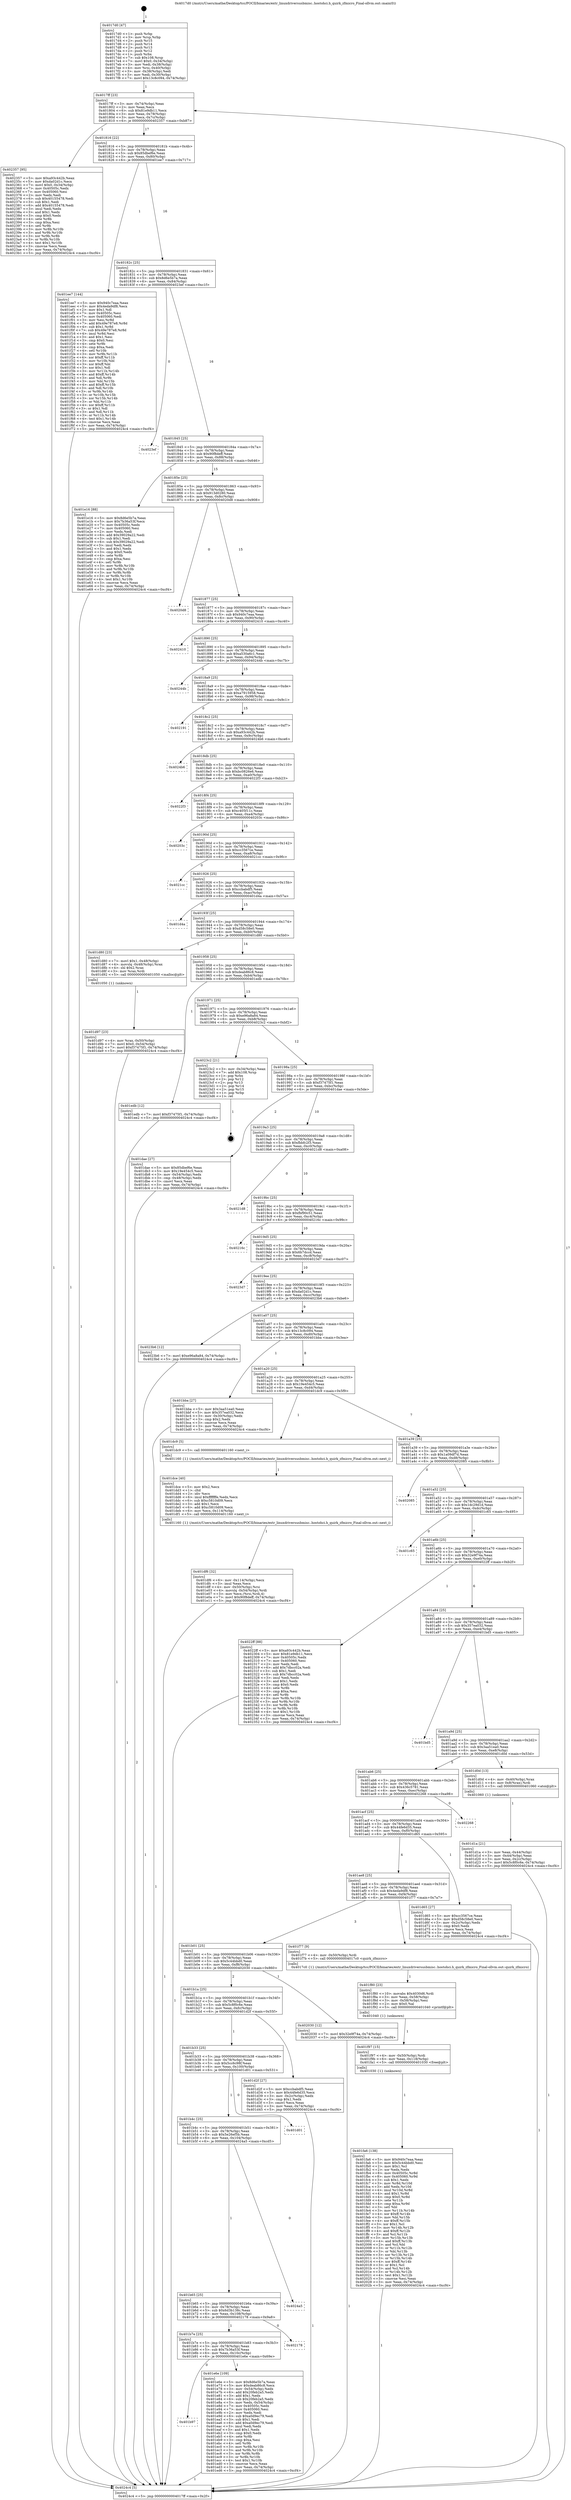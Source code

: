 digraph "0x4017d0" {
  label = "0x4017d0 (/mnt/c/Users/mathe/Desktop/tcc/POCII/binaries/extr_linuxdriversusbmisc..hostohci.h_quirk_zfmicro_Final-ollvm.out::main(0))"
  labelloc = "t"
  node[shape=record]

  Entry [label="",width=0.3,height=0.3,shape=circle,fillcolor=black,style=filled]
  "0x4017ff" [label="{
     0x4017ff [23]\l
     | [instrs]\l
     &nbsp;&nbsp;0x4017ff \<+3\>: mov -0x74(%rbp),%eax\l
     &nbsp;&nbsp;0x401802 \<+2\>: mov %eax,%ecx\l
     &nbsp;&nbsp;0x401804 \<+6\>: sub $0x81e9db11,%ecx\l
     &nbsp;&nbsp;0x40180a \<+3\>: mov %eax,-0x78(%rbp)\l
     &nbsp;&nbsp;0x40180d \<+3\>: mov %ecx,-0x7c(%rbp)\l
     &nbsp;&nbsp;0x401810 \<+6\>: je 0000000000402357 \<main+0xb87\>\l
  }"]
  "0x402357" [label="{
     0x402357 [95]\l
     | [instrs]\l
     &nbsp;&nbsp;0x402357 \<+5\>: mov $0xa93c442b,%eax\l
     &nbsp;&nbsp;0x40235c \<+5\>: mov $0xda02d1c,%ecx\l
     &nbsp;&nbsp;0x402361 \<+7\>: movl $0x0,-0x34(%rbp)\l
     &nbsp;&nbsp;0x402368 \<+7\>: mov 0x40505c,%edx\l
     &nbsp;&nbsp;0x40236f \<+7\>: mov 0x405060,%esi\l
     &nbsp;&nbsp;0x402376 \<+2\>: mov %edx,%edi\l
     &nbsp;&nbsp;0x402378 \<+6\>: sub $0x40155478,%edi\l
     &nbsp;&nbsp;0x40237e \<+3\>: sub $0x1,%edi\l
     &nbsp;&nbsp;0x402381 \<+6\>: add $0x40155478,%edi\l
     &nbsp;&nbsp;0x402387 \<+3\>: imul %edi,%edx\l
     &nbsp;&nbsp;0x40238a \<+3\>: and $0x1,%edx\l
     &nbsp;&nbsp;0x40238d \<+3\>: cmp $0x0,%edx\l
     &nbsp;&nbsp;0x402390 \<+4\>: sete %r8b\l
     &nbsp;&nbsp;0x402394 \<+3\>: cmp $0xa,%esi\l
     &nbsp;&nbsp;0x402397 \<+4\>: setl %r9b\l
     &nbsp;&nbsp;0x40239b \<+3\>: mov %r8b,%r10b\l
     &nbsp;&nbsp;0x40239e \<+3\>: and %r9b,%r10b\l
     &nbsp;&nbsp;0x4023a1 \<+3\>: xor %r9b,%r8b\l
     &nbsp;&nbsp;0x4023a4 \<+3\>: or %r8b,%r10b\l
     &nbsp;&nbsp;0x4023a7 \<+4\>: test $0x1,%r10b\l
     &nbsp;&nbsp;0x4023ab \<+3\>: cmovne %ecx,%eax\l
     &nbsp;&nbsp;0x4023ae \<+3\>: mov %eax,-0x74(%rbp)\l
     &nbsp;&nbsp;0x4023b1 \<+5\>: jmp 00000000004024c4 \<main+0xcf4\>\l
  }"]
  "0x401816" [label="{
     0x401816 [22]\l
     | [instrs]\l
     &nbsp;&nbsp;0x401816 \<+5\>: jmp 000000000040181b \<main+0x4b\>\l
     &nbsp;&nbsp;0x40181b \<+3\>: mov -0x78(%rbp),%eax\l
     &nbsp;&nbsp;0x40181e \<+5\>: sub $0x85dbef6e,%eax\l
     &nbsp;&nbsp;0x401823 \<+3\>: mov %eax,-0x80(%rbp)\l
     &nbsp;&nbsp;0x401826 \<+6\>: je 0000000000401ee7 \<main+0x717\>\l
  }"]
  Exit [label="",width=0.3,height=0.3,shape=circle,fillcolor=black,style=filled,peripheries=2]
  "0x401ee7" [label="{
     0x401ee7 [144]\l
     | [instrs]\l
     &nbsp;&nbsp;0x401ee7 \<+5\>: mov $0x940c7eaa,%eax\l
     &nbsp;&nbsp;0x401eec \<+5\>: mov $0x4eda9df8,%ecx\l
     &nbsp;&nbsp;0x401ef1 \<+2\>: mov $0x1,%dl\l
     &nbsp;&nbsp;0x401ef3 \<+7\>: mov 0x40505c,%esi\l
     &nbsp;&nbsp;0x401efa \<+7\>: mov 0x405060,%edi\l
     &nbsp;&nbsp;0x401f01 \<+3\>: mov %esi,%r8d\l
     &nbsp;&nbsp;0x401f04 \<+7\>: add $0x49e787e8,%r8d\l
     &nbsp;&nbsp;0x401f0b \<+4\>: sub $0x1,%r8d\l
     &nbsp;&nbsp;0x401f0f \<+7\>: sub $0x49e787e8,%r8d\l
     &nbsp;&nbsp;0x401f16 \<+4\>: imul %r8d,%esi\l
     &nbsp;&nbsp;0x401f1a \<+3\>: and $0x1,%esi\l
     &nbsp;&nbsp;0x401f1d \<+3\>: cmp $0x0,%esi\l
     &nbsp;&nbsp;0x401f20 \<+4\>: sete %r9b\l
     &nbsp;&nbsp;0x401f24 \<+3\>: cmp $0xa,%edi\l
     &nbsp;&nbsp;0x401f27 \<+4\>: setl %r10b\l
     &nbsp;&nbsp;0x401f2b \<+3\>: mov %r9b,%r11b\l
     &nbsp;&nbsp;0x401f2e \<+4\>: xor $0xff,%r11b\l
     &nbsp;&nbsp;0x401f32 \<+3\>: mov %r10b,%bl\l
     &nbsp;&nbsp;0x401f35 \<+3\>: xor $0xff,%bl\l
     &nbsp;&nbsp;0x401f38 \<+3\>: xor $0x1,%dl\l
     &nbsp;&nbsp;0x401f3b \<+3\>: mov %r11b,%r14b\l
     &nbsp;&nbsp;0x401f3e \<+4\>: and $0xff,%r14b\l
     &nbsp;&nbsp;0x401f42 \<+3\>: and %dl,%r9b\l
     &nbsp;&nbsp;0x401f45 \<+3\>: mov %bl,%r15b\l
     &nbsp;&nbsp;0x401f48 \<+4\>: and $0xff,%r15b\l
     &nbsp;&nbsp;0x401f4c \<+3\>: and %dl,%r10b\l
     &nbsp;&nbsp;0x401f4f \<+3\>: or %r9b,%r14b\l
     &nbsp;&nbsp;0x401f52 \<+3\>: or %r10b,%r15b\l
     &nbsp;&nbsp;0x401f55 \<+3\>: xor %r15b,%r14b\l
     &nbsp;&nbsp;0x401f58 \<+3\>: or %bl,%r11b\l
     &nbsp;&nbsp;0x401f5b \<+4\>: xor $0xff,%r11b\l
     &nbsp;&nbsp;0x401f5f \<+3\>: or $0x1,%dl\l
     &nbsp;&nbsp;0x401f62 \<+3\>: and %dl,%r11b\l
     &nbsp;&nbsp;0x401f65 \<+3\>: or %r11b,%r14b\l
     &nbsp;&nbsp;0x401f68 \<+4\>: test $0x1,%r14b\l
     &nbsp;&nbsp;0x401f6c \<+3\>: cmovne %ecx,%eax\l
     &nbsp;&nbsp;0x401f6f \<+3\>: mov %eax,-0x74(%rbp)\l
     &nbsp;&nbsp;0x401f72 \<+5\>: jmp 00000000004024c4 \<main+0xcf4\>\l
  }"]
  "0x40182c" [label="{
     0x40182c [25]\l
     | [instrs]\l
     &nbsp;&nbsp;0x40182c \<+5\>: jmp 0000000000401831 \<main+0x61\>\l
     &nbsp;&nbsp;0x401831 \<+3\>: mov -0x78(%rbp),%eax\l
     &nbsp;&nbsp;0x401834 \<+5\>: sub $0x8d6e5b7a,%eax\l
     &nbsp;&nbsp;0x401839 \<+6\>: mov %eax,-0x84(%rbp)\l
     &nbsp;&nbsp;0x40183f \<+6\>: je 00000000004023ef \<main+0xc1f\>\l
  }"]
  "0x401fa6" [label="{
     0x401fa6 [138]\l
     | [instrs]\l
     &nbsp;&nbsp;0x401fa6 \<+5\>: mov $0x940c7eaa,%eax\l
     &nbsp;&nbsp;0x401fab \<+5\>: mov $0x5c44bbd0,%esi\l
     &nbsp;&nbsp;0x401fb0 \<+2\>: mov $0x1,%cl\l
     &nbsp;&nbsp;0x401fb2 \<+2\>: xor %edx,%edx\l
     &nbsp;&nbsp;0x401fb4 \<+8\>: mov 0x40505c,%r8d\l
     &nbsp;&nbsp;0x401fbc \<+8\>: mov 0x405060,%r9d\l
     &nbsp;&nbsp;0x401fc4 \<+3\>: sub $0x1,%edx\l
     &nbsp;&nbsp;0x401fc7 \<+3\>: mov %r8d,%r10d\l
     &nbsp;&nbsp;0x401fca \<+3\>: add %edx,%r10d\l
     &nbsp;&nbsp;0x401fcd \<+4\>: imul %r10d,%r8d\l
     &nbsp;&nbsp;0x401fd1 \<+4\>: and $0x1,%r8d\l
     &nbsp;&nbsp;0x401fd5 \<+4\>: cmp $0x0,%r8d\l
     &nbsp;&nbsp;0x401fd9 \<+4\>: sete %r11b\l
     &nbsp;&nbsp;0x401fdd \<+4\>: cmp $0xa,%r9d\l
     &nbsp;&nbsp;0x401fe1 \<+3\>: setl %bl\l
     &nbsp;&nbsp;0x401fe4 \<+3\>: mov %r11b,%r14b\l
     &nbsp;&nbsp;0x401fe7 \<+4\>: xor $0xff,%r14b\l
     &nbsp;&nbsp;0x401feb \<+3\>: mov %bl,%r15b\l
     &nbsp;&nbsp;0x401fee \<+4\>: xor $0xff,%r15b\l
     &nbsp;&nbsp;0x401ff2 \<+3\>: xor $0x1,%cl\l
     &nbsp;&nbsp;0x401ff5 \<+3\>: mov %r14b,%r12b\l
     &nbsp;&nbsp;0x401ff8 \<+4\>: and $0xff,%r12b\l
     &nbsp;&nbsp;0x401ffc \<+3\>: and %cl,%r11b\l
     &nbsp;&nbsp;0x401fff \<+3\>: mov %r15b,%r13b\l
     &nbsp;&nbsp;0x402002 \<+4\>: and $0xff,%r13b\l
     &nbsp;&nbsp;0x402006 \<+2\>: and %cl,%bl\l
     &nbsp;&nbsp;0x402008 \<+3\>: or %r11b,%r12b\l
     &nbsp;&nbsp;0x40200b \<+3\>: or %bl,%r13b\l
     &nbsp;&nbsp;0x40200e \<+3\>: xor %r13b,%r12b\l
     &nbsp;&nbsp;0x402011 \<+3\>: or %r15b,%r14b\l
     &nbsp;&nbsp;0x402014 \<+4\>: xor $0xff,%r14b\l
     &nbsp;&nbsp;0x402018 \<+3\>: or $0x1,%cl\l
     &nbsp;&nbsp;0x40201b \<+3\>: and %cl,%r14b\l
     &nbsp;&nbsp;0x40201e \<+3\>: or %r14b,%r12b\l
     &nbsp;&nbsp;0x402021 \<+4\>: test $0x1,%r12b\l
     &nbsp;&nbsp;0x402025 \<+3\>: cmovne %esi,%eax\l
     &nbsp;&nbsp;0x402028 \<+3\>: mov %eax,-0x74(%rbp)\l
     &nbsp;&nbsp;0x40202b \<+5\>: jmp 00000000004024c4 \<main+0xcf4\>\l
  }"]
  "0x4023ef" [label="{
     0x4023ef\l
  }", style=dashed]
  "0x401845" [label="{
     0x401845 [25]\l
     | [instrs]\l
     &nbsp;&nbsp;0x401845 \<+5\>: jmp 000000000040184a \<main+0x7a\>\l
     &nbsp;&nbsp;0x40184a \<+3\>: mov -0x78(%rbp),%eax\l
     &nbsp;&nbsp;0x40184d \<+5\>: sub $0x90f8deff,%eax\l
     &nbsp;&nbsp;0x401852 \<+6\>: mov %eax,-0x88(%rbp)\l
     &nbsp;&nbsp;0x401858 \<+6\>: je 0000000000401e16 \<main+0x646\>\l
  }"]
  "0x401f97" [label="{
     0x401f97 [15]\l
     | [instrs]\l
     &nbsp;&nbsp;0x401f97 \<+4\>: mov -0x50(%rbp),%rdi\l
     &nbsp;&nbsp;0x401f9b \<+6\>: mov %eax,-0x118(%rbp)\l
     &nbsp;&nbsp;0x401fa1 \<+5\>: call 0000000000401030 \<free@plt\>\l
     | [calls]\l
     &nbsp;&nbsp;0x401030 \{1\} (unknown)\l
  }"]
  "0x401e16" [label="{
     0x401e16 [88]\l
     | [instrs]\l
     &nbsp;&nbsp;0x401e16 \<+5\>: mov $0x8d6e5b7a,%eax\l
     &nbsp;&nbsp;0x401e1b \<+5\>: mov $0x7b36a53f,%ecx\l
     &nbsp;&nbsp;0x401e20 \<+7\>: mov 0x40505c,%edx\l
     &nbsp;&nbsp;0x401e27 \<+7\>: mov 0x405060,%esi\l
     &nbsp;&nbsp;0x401e2e \<+2\>: mov %edx,%edi\l
     &nbsp;&nbsp;0x401e30 \<+6\>: add $0x39029a22,%edi\l
     &nbsp;&nbsp;0x401e36 \<+3\>: sub $0x1,%edi\l
     &nbsp;&nbsp;0x401e39 \<+6\>: sub $0x39029a22,%edi\l
     &nbsp;&nbsp;0x401e3f \<+3\>: imul %edi,%edx\l
     &nbsp;&nbsp;0x401e42 \<+3\>: and $0x1,%edx\l
     &nbsp;&nbsp;0x401e45 \<+3\>: cmp $0x0,%edx\l
     &nbsp;&nbsp;0x401e48 \<+4\>: sete %r8b\l
     &nbsp;&nbsp;0x401e4c \<+3\>: cmp $0xa,%esi\l
     &nbsp;&nbsp;0x401e4f \<+4\>: setl %r9b\l
     &nbsp;&nbsp;0x401e53 \<+3\>: mov %r8b,%r10b\l
     &nbsp;&nbsp;0x401e56 \<+3\>: and %r9b,%r10b\l
     &nbsp;&nbsp;0x401e59 \<+3\>: xor %r9b,%r8b\l
     &nbsp;&nbsp;0x401e5c \<+3\>: or %r8b,%r10b\l
     &nbsp;&nbsp;0x401e5f \<+4\>: test $0x1,%r10b\l
     &nbsp;&nbsp;0x401e63 \<+3\>: cmovne %ecx,%eax\l
     &nbsp;&nbsp;0x401e66 \<+3\>: mov %eax,-0x74(%rbp)\l
     &nbsp;&nbsp;0x401e69 \<+5\>: jmp 00000000004024c4 \<main+0xcf4\>\l
  }"]
  "0x40185e" [label="{
     0x40185e [25]\l
     | [instrs]\l
     &nbsp;&nbsp;0x40185e \<+5\>: jmp 0000000000401863 \<main+0x93\>\l
     &nbsp;&nbsp;0x401863 \<+3\>: mov -0x78(%rbp),%eax\l
     &nbsp;&nbsp;0x401866 \<+5\>: sub $0x913d0280,%eax\l
     &nbsp;&nbsp;0x40186b \<+6\>: mov %eax,-0x8c(%rbp)\l
     &nbsp;&nbsp;0x401871 \<+6\>: je 00000000004020d8 \<main+0x908\>\l
  }"]
  "0x401f80" [label="{
     0x401f80 [23]\l
     | [instrs]\l
     &nbsp;&nbsp;0x401f80 \<+10\>: movabs $0x4030d6,%rdi\l
     &nbsp;&nbsp;0x401f8a \<+3\>: mov %eax,-0x58(%rbp)\l
     &nbsp;&nbsp;0x401f8d \<+3\>: mov -0x58(%rbp),%esi\l
     &nbsp;&nbsp;0x401f90 \<+2\>: mov $0x0,%al\l
     &nbsp;&nbsp;0x401f92 \<+5\>: call 0000000000401040 \<printf@plt\>\l
     | [calls]\l
     &nbsp;&nbsp;0x401040 \{1\} (unknown)\l
  }"]
  "0x4020d8" [label="{
     0x4020d8\l
  }", style=dashed]
  "0x401877" [label="{
     0x401877 [25]\l
     | [instrs]\l
     &nbsp;&nbsp;0x401877 \<+5\>: jmp 000000000040187c \<main+0xac\>\l
     &nbsp;&nbsp;0x40187c \<+3\>: mov -0x78(%rbp),%eax\l
     &nbsp;&nbsp;0x40187f \<+5\>: sub $0x940c7eaa,%eax\l
     &nbsp;&nbsp;0x401884 \<+6\>: mov %eax,-0x90(%rbp)\l
     &nbsp;&nbsp;0x40188a \<+6\>: je 0000000000402410 \<main+0xc40\>\l
  }"]
  "0x401b97" [label="{
     0x401b97\l
  }", style=dashed]
  "0x402410" [label="{
     0x402410\l
  }", style=dashed]
  "0x401890" [label="{
     0x401890 [25]\l
     | [instrs]\l
     &nbsp;&nbsp;0x401890 \<+5\>: jmp 0000000000401895 \<main+0xc5\>\l
     &nbsp;&nbsp;0x401895 \<+3\>: mov -0x78(%rbp),%eax\l
     &nbsp;&nbsp;0x401898 \<+5\>: sub $0xa530a6c1,%eax\l
     &nbsp;&nbsp;0x40189d \<+6\>: mov %eax,-0x94(%rbp)\l
     &nbsp;&nbsp;0x4018a3 \<+6\>: je 000000000040244b \<main+0xc7b\>\l
  }"]
  "0x401e6e" [label="{
     0x401e6e [109]\l
     | [instrs]\l
     &nbsp;&nbsp;0x401e6e \<+5\>: mov $0x8d6e5b7a,%eax\l
     &nbsp;&nbsp;0x401e73 \<+5\>: mov $0xdeab86c8,%ecx\l
     &nbsp;&nbsp;0x401e78 \<+3\>: mov -0x54(%rbp),%edx\l
     &nbsp;&nbsp;0x401e7b \<+6\>: add $0x20feb2a5,%edx\l
     &nbsp;&nbsp;0x401e81 \<+3\>: add $0x1,%edx\l
     &nbsp;&nbsp;0x401e84 \<+6\>: sub $0x20feb2a5,%edx\l
     &nbsp;&nbsp;0x401e8a \<+3\>: mov %edx,-0x54(%rbp)\l
     &nbsp;&nbsp;0x401e8d \<+7\>: mov 0x40505c,%edx\l
     &nbsp;&nbsp;0x401e94 \<+7\>: mov 0x405060,%esi\l
     &nbsp;&nbsp;0x401e9b \<+2\>: mov %edx,%edi\l
     &nbsp;&nbsp;0x401e9d \<+6\>: sub $0xa0d9ec79,%edi\l
     &nbsp;&nbsp;0x401ea3 \<+3\>: sub $0x1,%edi\l
     &nbsp;&nbsp;0x401ea6 \<+6\>: add $0xa0d9ec79,%edi\l
     &nbsp;&nbsp;0x401eac \<+3\>: imul %edi,%edx\l
     &nbsp;&nbsp;0x401eaf \<+3\>: and $0x1,%edx\l
     &nbsp;&nbsp;0x401eb2 \<+3\>: cmp $0x0,%edx\l
     &nbsp;&nbsp;0x401eb5 \<+4\>: sete %r8b\l
     &nbsp;&nbsp;0x401eb9 \<+3\>: cmp $0xa,%esi\l
     &nbsp;&nbsp;0x401ebc \<+4\>: setl %r9b\l
     &nbsp;&nbsp;0x401ec0 \<+3\>: mov %r8b,%r10b\l
     &nbsp;&nbsp;0x401ec3 \<+3\>: and %r9b,%r10b\l
     &nbsp;&nbsp;0x401ec6 \<+3\>: xor %r9b,%r8b\l
     &nbsp;&nbsp;0x401ec9 \<+3\>: or %r8b,%r10b\l
     &nbsp;&nbsp;0x401ecc \<+4\>: test $0x1,%r10b\l
     &nbsp;&nbsp;0x401ed0 \<+3\>: cmovne %ecx,%eax\l
     &nbsp;&nbsp;0x401ed3 \<+3\>: mov %eax,-0x74(%rbp)\l
     &nbsp;&nbsp;0x401ed6 \<+5\>: jmp 00000000004024c4 \<main+0xcf4\>\l
  }"]
  "0x40244b" [label="{
     0x40244b\l
  }", style=dashed]
  "0x4018a9" [label="{
     0x4018a9 [25]\l
     | [instrs]\l
     &nbsp;&nbsp;0x4018a9 \<+5\>: jmp 00000000004018ae \<main+0xde\>\l
     &nbsp;&nbsp;0x4018ae \<+3\>: mov -0x78(%rbp),%eax\l
     &nbsp;&nbsp;0x4018b1 \<+5\>: sub $0xa7915958,%eax\l
     &nbsp;&nbsp;0x4018b6 \<+6\>: mov %eax,-0x98(%rbp)\l
     &nbsp;&nbsp;0x4018bc \<+6\>: je 0000000000402191 \<main+0x9c1\>\l
  }"]
  "0x401b7e" [label="{
     0x401b7e [25]\l
     | [instrs]\l
     &nbsp;&nbsp;0x401b7e \<+5\>: jmp 0000000000401b83 \<main+0x3b3\>\l
     &nbsp;&nbsp;0x401b83 \<+3\>: mov -0x78(%rbp),%eax\l
     &nbsp;&nbsp;0x401b86 \<+5\>: sub $0x7b36a53f,%eax\l
     &nbsp;&nbsp;0x401b8b \<+6\>: mov %eax,-0x10c(%rbp)\l
     &nbsp;&nbsp;0x401b91 \<+6\>: je 0000000000401e6e \<main+0x69e\>\l
  }"]
  "0x402191" [label="{
     0x402191\l
  }", style=dashed]
  "0x4018c2" [label="{
     0x4018c2 [25]\l
     | [instrs]\l
     &nbsp;&nbsp;0x4018c2 \<+5\>: jmp 00000000004018c7 \<main+0xf7\>\l
     &nbsp;&nbsp;0x4018c7 \<+3\>: mov -0x78(%rbp),%eax\l
     &nbsp;&nbsp;0x4018ca \<+5\>: sub $0xa93c442b,%eax\l
     &nbsp;&nbsp;0x4018cf \<+6\>: mov %eax,-0x9c(%rbp)\l
     &nbsp;&nbsp;0x4018d5 \<+6\>: je 00000000004024b6 \<main+0xce6\>\l
  }"]
  "0x402178" [label="{
     0x402178\l
  }", style=dashed]
  "0x4024b6" [label="{
     0x4024b6\l
  }", style=dashed]
  "0x4018db" [label="{
     0x4018db [25]\l
     | [instrs]\l
     &nbsp;&nbsp;0x4018db \<+5\>: jmp 00000000004018e0 \<main+0x110\>\l
     &nbsp;&nbsp;0x4018e0 \<+3\>: mov -0x78(%rbp),%eax\l
     &nbsp;&nbsp;0x4018e3 \<+5\>: sub $0xbc0826e6,%eax\l
     &nbsp;&nbsp;0x4018e8 \<+6\>: mov %eax,-0xa0(%rbp)\l
     &nbsp;&nbsp;0x4018ee \<+6\>: je 00000000004022f3 \<main+0xb23\>\l
  }"]
  "0x401b65" [label="{
     0x401b65 [25]\l
     | [instrs]\l
     &nbsp;&nbsp;0x401b65 \<+5\>: jmp 0000000000401b6a \<main+0x39a\>\l
     &nbsp;&nbsp;0x401b6a \<+3\>: mov -0x78(%rbp),%eax\l
     &nbsp;&nbsp;0x401b6d \<+5\>: sub $0x6d3b138c,%eax\l
     &nbsp;&nbsp;0x401b72 \<+6\>: mov %eax,-0x108(%rbp)\l
     &nbsp;&nbsp;0x401b78 \<+6\>: je 0000000000402178 \<main+0x9a8\>\l
  }"]
  "0x4022f3" [label="{
     0x4022f3\l
  }", style=dashed]
  "0x4018f4" [label="{
     0x4018f4 [25]\l
     | [instrs]\l
     &nbsp;&nbsp;0x4018f4 \<+5\>: jmp 00000000004018f9 \<main+0x129\>\l
     &nbsp;&nbsp;0x4018f9 \<+3\>: mov -0x78(%rbp),%eax\l
     &nbsp;&nbsp;0x4018fc \<+5\>: sub $0xc405f11c,%eax\l
     &nbsp;&nbsp;0x401901 \<+6\>: mov %eax,-0xa4(%rbp)\l
     &nbsp;&nbsp;0x401907 \<+6\>: je 000000000040203c \<main+0x86c\>\l
  }"]
  "0x4024a5" [label="{
     0x4024a5\l
  }", style=dashed]
  "0x40203c" [label="{
     0x40203c\l
  }", style=dashed]
  "0x40190d" [label="{
     0x40190d [25]\l
     | [instrs]\l
     &nbsp;&nbsp;0x40190d \<+5\>: jmp 0000000000401912 \<main+0x142\>\l
     &nbsp;&nbsp;0x401912 \<+3\>: mov -0x78(%rbp),%eax\l
     &nbsp;&nbsp;0x401915 \<+5\>: sub $0xcc3567ce,%eax\l
     &nbsp;&nbsp;0x40191a \<+6\>: mov %eax,-0xa8(%rbp)\l
     &nbsp;&nbsp;0x401920 \<+6\>: je 00000000004021cc \<main+0x9fc\>\l
  }"]
  "0x401b4c" [label="{
     0x401b4c [25]\l
     | [instrs]\l
     &nbsp;&nbsp;0x401b4c \<+5\>: jmp 0000000000401b51 \<main+0x381\>\l
     &nbsp;&nbsp;0x401b51 \<+3\>: mov -0x78(%rbp),%eax\l
     &nbsp;&nbsp;0x401b54 \<+5\>: sub $0x5e26ef5b,%eax\l
     &nbsp;&nbsp;0x401b59 \<+6\>: mov %eax,-0x104(%rbp)\l
     &nbsp;&nbsp;0x401b5f \<+6\>: je 00000000004024a5 \<main+0xcd5\>\l
  }"]
  "0x4021cc" [label="{
     0x4021cc\l
  }", style=dashed]
  "0x401926" [label="{
     0x401926 [25]\l
     | [instrs]\l
     &nbsp;&nbsp;0x401926 \<+5\>: jmp 000000000040192b \<main+0x15b\>\l
     &nbsp;&nbsp;0x40192b \<+3\>: mov -0x78(%rbp),%eax\l
     &nbsp;&nbsp;0x40192e \<+5\>: sub $0xccbabdf5,%eax\l
     &nbsp;&nbsp;0x401933 \<+6\>: mov %eax,-0xac(%rbp)\l
     &nbsp;&nbsp;0x401939 \<+6\>: je 0000000000401d4a \<main+0x57a\>\l
  }"]
  "0x401d01" [label="{
     0x401d01\l
  }", style=dashed]
  "0x401d4a" [label="{
     0x401d4a\l
  }", style=dashed]
  "0x40193f" [label="{
     0x40193f [25]\l
     | [instrs]\l
     &nbsp;&nbsp;0x40193f \<+5\>: jmp 0000000000401944 \<main+0x174\>\l
     &nbsp;&nbsp;0x401944 \<+3\>: mov -0x78(%rbp),%eax\l
     &nbsp;&nbsp;0x401947 \<+5\>: sub $0xd58c58e0,%eax\l
     &nbsp;&nbsp;0x40194c \<+6\>: mov %eax,-0xb0(%rbp)\l
     &nbsp;&nbsp;0x401952 \<+6\>: je 0000000000401d80 \<main+0x5b0\>\l
  }"]
  "0x401df6" [label="{
     0x401df6 [32]\l
     | [instrs]\l
     &nbsp;&nbsp;0x401df6 \<+6\>: mov -0x114(%rbp),%ecx\l
     &nbsp;&nbsp;0x401dfc \<+3\>: imul %eax,%ecx\l
     &nbsp;&nbsp;0x401dff \<+4\>: mov -0x50(%rbp),%rsi\l
     &nbsp;&nbsp;0x401e03 \<+4\>: movslq -0x54(%rbp),%rdi\l
     &nbsp;&nbsp;0x401e07 \<+3\>: mov %ecx,(%rsi,%rdi,4)\l
     &nbsp;&nbsp;0x401e0a \<+7\>: movl $0x90f8deff,-0x74(%rbp)\l
     &nbsp;&nbsp;0x401e11 \<+5\>: jmp 00000000004024c4 \<main+0xcf4\>\l
  }"]
  "0x401d80" [label="{
     0x401d80 [23]\l
     | [instrs]\l
     &nbsp;&nbsp;0x401d80 \<+7\>: movl $0x1,-0x48(%rbp)\l
     &nbsp;&nbsp;0x401d87 \<+4\>: movslq -0x48(%rbp),%rax\l
     &nbsp;&nbsp;0x401d8b \<+4\>: shl $0x2,%rax\l
     &nbsp;&nbsp;0x401d8f \<+3\>: mov %rax,%rdi\l
     &nbsp;&nbsp;0x401d92 \<+5\>: call 0000000000401050 \<malloc@plt\>\l
     | [calls]\l
     &nbsp;&nbsp;0x401050 \{1\} (unknown)\l
  }"]
  "0x401958" [label="{
     0x401958 [25]\l
     | [instrs]\l
     &nbsp;&nbsp;0x401958 \<+5\>: jmp 000000000040195d \<main+0x18d\>\l
     &nbsp;&nbsp;0x40195d \<+3\>: mov -0x78(%rbp),%eax\l
     &nbsp;&nbsp;0x401960 \<+5\>: sub $0xdeab86c8,%eax\l
     &nbsp;&nbsp;0x401965 \<+6\>: mov %eax,-0xb4(%rbp)\l
     &nbsp;&nbsp;0x40196b \<+6\>: je 0000000000401edb \<main+0x70b\>\l
  }"]
  "0x401dce" [label="{
     0x401dce [40]\l
     | [instrs]\l
     &nbsp;&nbsp;0x401dce \<+5\>: mov $0x2,%ecx\l
     &nbsp;&nbsp;0x401dd3 \<+1\>: cltd\l
     &nbsp;&nbsp;0x401dd4 \<+2\>: idiv %ecx\l
     &nbsp;&nbsp;0x401dd6 \<+6\>: imul $0xfffffffe,%edx,%ecx\l
     &nbsp;&nbsp;0x401ddc \<+6\>: sub $0xc5810d09,%ecx\l
     &nbsp;&nbsp;0x401de2 \<+3\>: add $0x1,%ecx\l
     &nbsp;&nbsp;0x401de5 \<+6\>: add $0xc5810d09,%ecx\l
     &nbsp;&nbsp;0x401deb \<+6\>: mov %ecx,-0x114(%rbp)\l
     &nbsp;&nbsp;0x401df1 \<+5\>: call 0000000000401160 \<next_i\>\l
     | [calls]\l
     &nbsp;&nbsp;0x401160 \{1\} (/mnt/c/Users/mathe/Desktop/tcc/POCII/binaries/extr_linuxdriversusbmisc..hostohci.h_quirk_zfmicro_Final-ollvm.out::next_i)\l
  }"]
  "0x401edb" [label="{
     0x401edb [12]\l
     | [instrs]\l
     &nbsp;&nbsp;0x401edb \<+7\>: movl $0xf37475f1,-0x74(%rbp)\l
     &nbsp;&nbsp;0x401ee2 \<+5\>: jmp 00000000004024c4 \<main+0xcf4\>\l
  }"]
  "0x401971" [label="{
     0x401971 [25]\l
     | [instrs]\l
     &nbsp;&nbsp;0x401971 \<+5\>: jmp 0000000000401976 \<main+0x1a6\>\l
     &nbsp;&nbsp;0x401976 \<+3\>: mov -0x78(%rbp),%eax\l
     &nbsp;&nbsp;0x401979 \<+5\>: sub $0xe96a8a84,%eax\l
     &nbsp;&nbsp;0x40197e \<+6\>: mov %eax,-0xb8(%rbp)\l
     &nbsp;&nbsp;0x401984 \<+6\>: je 00000000004023c2 \<main+0xbf2\>\l
  }"]
  "0x401d97" [label="{
     0x401d97 [23]\l
     | [instrs]\l
     &nbsp;&nbsp;0x401d97 \<+4\>: mov %rax,-0x50(%rbp)\l
     &nbsp;&nbsp;0x401d9b \<+7\>: movl $0x0,-0x54(%rbp)\l
     &nbsp;&nbsp;0x401da2 \<+7\>: movl $0xf37475f1,-0x74(%rbp)\l
     &nbsp;&nbsp;0x401da9 \<+5\>: jmp 00000000004024c4 \<main+0xcf4\>\l
  }"]
  "0x4023c2" [label="{
     0x4023c2 [21]\l
     | [instrs]\l
     &nbsp;&nbsp;0x4023c2 \<+3\>: mov -0x34(%rbp),%eax\l
     &nbsp;&nbsp;0x4023c5 \<+7\>: add $0x108,%rsp\l
     &nbsp;&nbsp;0x4023cc \<+1\>: pop %rbx\l
     &nbsp;&nbsp;0x4023cd \<+2\>: pop %r12\l
     &nbsp;&nbsp;0x4023cf \<+2\>: pop %r13\l
     &nbsp;&nbsp;0x4023d1 \<+2\>: pop %r14\l
     &nbsp;&nbsp;0x4023d3 \<+2\>: pop %r15\l
     &nbsp;&nbsp;0x4023d5 \<+1\>: pop %rbp\l
     &nbsp;&nbsp;0x4023d6 \<+1\>: ret\l
  }"]
  "0x40198a" [label="{
     0x40198a [25]\l
     | [instrs]\l
     &nbsp;&nbsp;0x40198a \<+5\>: jmp 000000000040198f \<main+0x1bf\>\l
     &nbsp;&nbsp;0x40198f \<+3\>: mov -0x78(%rbp),%eax\l
     &nbsp;&nbsp;0x401992 \<+5\>: sub $0xf37475f1,%eax\l
     &nbsp;&nbsp;0x401997 \<+6\>: mov %eax,-0xbc(%rbp)\l
     &nbsp;&nbsp;0x40199d \<+6\>: je 0000000000401dae \<main+0x5de\>\l
  }"]
  "0x401b33" [label="{
     0x401b33 [25]\l
     | [instrs]\l
     &nbsp;&nbsp;0x401b33 \<+5\>: jmp 0000000000401b38 \<main+0x368\>\l
     &nbsp;&nbsp;0x401b38 \<+3\>: mov -0x78(%rbp),%eax\l
     &nbsp;&nbsp;0x401b3b \<+5\>: sub $0x5cc6c98f,%eax\l
     &nbsp;&nbsp;0x401b40 \<+6\>: mov %eax,-0x100(%rbp)\l
     &nbsp;&nbsp;0x401b46 \<+6\>: je 0000000000401d01 \<main+0x531\>\l
  }"]
  "0x401dae" [label="{
     0x401dae [27]\l
     | [instrs]\l
     &nbsp;&nbsp;0x401dae \<+5\>: mov $0x85dbef6e,%eax\l
     &nbsp;&nbsp;0x401db3 \<+5\>: mov $0x19e454c5,%ecx\l
     &nbsp;&nbsp;0x401db8 \<+3\>: mov -0x54(%rbp),%edx\l
     &nbsp;&nbsp;0x401dbb \<+3\>: cmp -0x48(%rbp),%edx\l
     &nbsp;&nbsp;0x401dbe \<+3\>: cmovl %ecx,%eax\l
     &nbsp;&nbsp;0x401dc1 \<+3\>: mov %eax,-0x74(%rbp)\l
     &nbsp;&nbsp;0x401dc4 \<+5\>: jmp 00000000004024c4 \<main+0xcf4\>\l
  }"]
  "0x4019a3" [label="{
     0x4019a3 [25]\l
     | [instrs]\l
     &nbsp;&nbsp;0x4019a3 \<+5\>: jmp 00000000004019a8 \<main+0x1d8\>\l
     &nbsp;&nbsp;0x4019a8 \<+3\>: mov -0x78(%rbp),%eax\l
     &nbsp;&nbsp;0x4019ab \<+5\>: sub $0xfbbfc2f3,%eax\l
     &nbsp;&nbsp;0x4019b0 \<+6\>: mov %eax,-0xc0(%rbp)\l
     &nbsp;&nbsp;0x4019b6 \<+6\>: je 00000000004021d8 \<main+0xa08\>\l
  }"]
  "0x401d2f" [label="{
     0x401d2f [27]\l
     | [instrs]\l
     &nbsp;&nbsp;0x401d2f \<+5\>: mov $0xccbabdf5,%eax\l
     &nbsp;&nbsp;0x401d34 \<+5\>: mov $0x44fe6d35,%ecx\l
     &nbsp;&nbsp;0x401d39 \<+3\>: mov -0x2c(%rbp),%edx\l
     &nbsp;&nbsp;0x401d3c \<+3\>: cmp $0x1,%edx\l
     &nbsp;&nbsp;0x401d3f \<+3\>: cmovl %ecx,%eax\l
     &nbsp;&nbsp;0x401d42 \<+3\>: mov %eax,-0x74(%rbp)\l
     &nbsp;&nbsp;0x401d45 \<+5\>: jmp 00000000004024c4 \<main+0xcf4\>\l
  }"]
  "0x4021d8" [label="{
     0x4021d8\l
  }", style=dashed]
  "0x4019bc" [label="{
     0x4019bc [25]\l
     | [instrs]\l
     &nbsp;&nbsp;0x4019bc \<+5\>: jmp 00000000004019c1 \<main+0x1f1\>\l
     &nbsp;&nbsp;0x4019c1 \<+3\>: mov -0x78(%rbp),%eax\l
     &nbsp;&nbsp;0x4019c4 \<+5\>: sub $0xfbf90c51,%eax\l
     &nbsp;&nbsp;0x4019c9 \<+6\>: mov %eax,-0xc4(%rbp)\l
     &nbsp;&nbsp;0x4019cf \<+6\>: je 000000000040216c \<main+0x99c\>\l
  }"]
  "0x401b1a" [label="{
     0x401b1a [25]\l
     | [instrs]\l
     &nbsp;&nbsp;0x401b1a \<+5\>: jmp 0000000000401b1f \<main+0x34f\>\l
     &nbsp;&nbsp;0x401b1f \<+3\>: mov -0x78(%rbp),%eax\l
     &nbsp;&nbsp;0x401b22 \<+5\>: sub $0x5c8f0c6e,%eax\l
     &nbsp;&nbsp;0x401b27 \<+6\>: mov %eax,-0xfc(%rbp)\l
     &nbsp;&nbsp;0x401b2d \<+6\>: je 0000000000401d2f \<main+0x55f\>\l
  }"]
  "0x40216c" [label="{
     0x40216c\l
  }", style=dashed]
  "0x4019d5" [label="{
     0x4019d5 [25]\l
     | [instrs]\l
     &nbsp;&nbsp;0x4019d5 \<+5\>: jmp 00000000004019da \<main+0x20a\>\l
     &nbsp;&nbsp;0x4019da \<+3\>: mov -0x78(%rbp),%eax\l
     &nbsp;&nbsp;0x4019dd \<+5\>: sub $0x6b7dccd,%eax\l
     &nbsp;&nbsp;0x4019e2 \<+6\>: mov %eax,-0xc8(%rbp)\l
     &nbsp;&nbsp;0x4019e8 \<+6\>: je 00000000004023d7 \<main+0xc07\>\l
  }"]
  "0x402030" [label="{
     0x402030 [12]\l
     | [instrs]\l
     &nbsp;&nbsp;0x402030 \<+7\>: movl $0x32e9f74a,-0x74(%rbp)\l
     &nbsp;&nbsp;0x402037 \<+5\>: jmp 00000000004024c4 \<main+0xcf4\>\l
  }"]
  "0x4023d7" [label="{
     0x4023d7\l
  }", style=dashed]
  "0x4019ee" [label="{
     0x4019ee [25]\l
     | [instrs]\l
     &nbsp;&nbsp;0x4019ee \<+5\>: jmp 00000000004019f3 \<main+0x223\>\l
     &nbsp;&nbsp;0x4019f3 \<+3\>: mov -0x78(%rbp),%eax\l
     &nbsp;&nbsp;0x4019f6 \<+5\>: sub $0xda02d1c,%eax\l
     &nbsp;&nbsp;0x4019fb \<+6\>: mov %eax,-0xcc(%rbp)\l
     &nbsp;&nbsp;0x401a01 \<+6\>: je 00000000004023b6 \<main+0xbe6\>\l
  }"]
  "0x401b01" [label="{
     0x401b01 [25]\l
     | [instrs]\l
     &nbsp;&nbsp;0x401b01 \<+5\>: jmp 0000000000401b06 \<main+0x336\>\l
     &nbsp;&nbsp;0x401b06 \<+3\>: mov -0x78(%rbp),%eax\l
     &nbsp;&nbsp;0x401b09 \<+5\>: sub $0x5c44bbd0,%eax\l
     &nbsp;&nbsp;0x401b0e \<+6\>: mov %eax,-0xf8(%rbp)\l
     &nbsp;&nbsp;0x401b14 \<+6\>: je 0000000000402030 \<main+0x860\>\l
  }"]
  "0x4023b6" [label="{
     0x4023b6 [12]\l
     | [instrs]\l
     &nbsp;&nbsp;0x4023b6 \<+7\>: movl $0xe96a8a84,-0x74(%rbp)\l
     &nbsp;&nbsp;0x4023bd \<+5\>: jmp 00000000004024c4 \<main+0xcf4\>\l
  }"]
  "0x401a07" [label="{
     0x401a07 [25]\l
     | [instrs]\l
     &nbsp;&nbsp;0x401a07 \<+5\>: jmp 0000000000401a0c \<main+0x23c\>\l
     &nbsp;&nbsp;0x401a0c \<+3\>: mov -0x78(%rbp),%eax\l
     &nbsp;&nbsp;0x401a0f \<+5\>: sub $0x13c8c094,%eax\l
     &nbsp;&nbsp;0x401a14 \<+6\>: mov %eax,-0xd0(%rbp)\l
     &nbsp;&nbsp;0x401a1a \<+6\>: je 0000000000401bba \<main+0x3ea\>\l
  }"]
  "0x401f77" [label="{
     0x401f77 [9]\l
     | [instrs]\l
     &nbsp;&nbsp;0x401f77 \<+4\>: mov -0x50(%rbp),%rdi\l
     &nbsp;&nbsp;0x401f7b \<+5\>: call 00000000004017c0 \<quirk_zfmicro\>\l
     | [calls]\l
     &nbsp;&nbsp;0x4017c0 \{1\} (/mnt/c/Users/mathe/Desktop/tcc/POCII/binaries/extr_linuxdriversusbmisc..hostohci.h_quirk_zfmicro_Final-ollvm.out::quirk_zfmicro)\l
  }"]
  "0x401bba" [label="{
     0x401bba [27]\l
     | [instrs]\l
     &nbsp;&nbsp;0x401bba \<+5\>: mov $0x3aa51ea0,%eax\l
     &nbsp;&nbsp;0x401bbf \<+5\>: mov $0x357ea032,%ecx\l
     &nbsp;&nbsp;0x401bc4 \<+3\>: mov -0x30(%rbp),%edx\l
     &nbsp;&nbsp;0x401bc7 \<+3\>: cmp $0x2,%edx\l
     &nbsp;&nbsp;0x401bca \<+3\>: cmovne %ecx,%eax\l
     &nbsp;&nbsp;0x401bcd \<+3\>: mov %eax,-0x74(%rbp)\l
     &nbsp;&nbsp;0x401bd0 \<+5\>: jmp 00000000004024c4 \<main+0xcf4\>\l
  }"]
  "0x401a20" [label="{
     0x401a20 [25]\l
     | [instrs]\l
     &nbsp;&nbsp;0x401a20 \<+5\>: jmp 0000000000401a25 \<main+0x255\>\l
     &nbsp;&nbsp;0x401a25 \<+3\>: mov -0x78(%rbp),%eax\l
     &nbsp;&nbsp;0x401a28 \<+5\>: sub $0x19e454c5,%eax\l
     &nbsp;&nbsp;0x401a2d \<+6\>: mov %eax,-0xd4(%rbp)\l
     &nbsp;&nbsp;0x401a33 \<+6\>: je 0000000000401dc9 \<main+0x5f9\>\l
  }"]
  "0x4024c4" [label="{
     0x4024c4 [5]\l
     | [instrs]\l
     &nbsp;&nbsp;0x4024c4 \<+5\>: jmp 00000000004017ff \<main+0x2f\>\l
  }"]
  "0x4017d0" [label="{
     0x4017d0 [47]\l
     | [instrs]\l
     &nbsp;&nbsp;0x4017d0 \<+1\>: push %rbp\l
     &nbsp;&nbsp;0x4017d1 \<+3\>: mov %rsp,%rbp\l
     &nbsp;&nbsp;0x4017d4 \<+2\>: push %r15\l
     &nbsp;&nbsp;0x4017d6 \<+2\>: push %r14\l
     &nbsp;&nbsp;0x4017d8 \<+2\>: push %r13\l
     &nbsp;&nbsp;0x4017da \<+2\>: push %r12\l
     &nbsp;&nbsp;0x4017dc \<+1\>: push %rbx\l
     &nbsp;&nbsp;0x4017dd \<+7\>: sub $0x108,%rsp\l
     &nbsp;&nbsp;0x4017e4 \<+7\>: movl $0x0,-0x34(%rbp)\l
     &nbsp;&nbsp;0x4017eb \<+3\>: mov %edi,-0x38(%rbp)\l
     &nbsp;&nbsp;0x4017ee \<+4\>: mov %rsi,-0x40(%rbp)\l
     &nbsp;&nbsp;0x4017f2 \<+3\>: mov -0x38(%rbp),%edi\l
     &nbsp;&nbsp;0x4017f5 \<+3\>: mov %edi,-0x30(%rbp)\l
     &nbsp;&nbsp;0x4017f8 \<+7\>: movl $0x13c8c094,-0x74(%rbp)\l
  }"]
  "0x401ae8" [label="{
     0x401ae8 [25]\l
     | [instrs]\l
     &nbsp;&nbsp;0x401ae8 \<+5\>: jmp 0000000000401aed \<main+0x31d\>\l
     &nbsp;&nbsp;0x401aed \<+3\>: mov -0x78(%rbp),%eax\l
     &nbsp;&nbsp;0x401af0 \<+5\>: sub $0x4eda9df8,%eax\l
     &nbsp;&nbsp;0x401af5 \<+6\>: mov %eax,-0xf4(%rbp)\l
     &nbsp;&nbsp;0x401afb \<+6\>: je 0000000000401f77 \<main+0x7a7\>\l
  }"]
  "0x401dc9" [label="{
     0x401dc9 [5]\l
     | [instrs]\l
     &nbsp;&nbsp;0x401dc9 \<+5\>: call 0000000000401160 \<next_i\>\l
     | [calls]\l
     &nbsp;&nbsp;0x401160 \{1\} (/mnt/c/Users/mathe/Desktop/tcc/POCII/binaries/extr_linuxdriversusbmisc..hostohci.h_quirk_zfmicro_Final-ollvm.out::next_i)\l
  }"]
  "0x401a39" [label="{
     0x401a39 [25]\l
     | [instrs]\l
     &nbsp;&nbsp;0x401a39 \<+5\>: jmp 0000000000401a3e \<main+0x26e\>\l
     &nbsp;&nbsp;0x401a3e \<+3\>: mov -0x78(%rbp),%eax\l
     &nbsp;&nbsp;0x401a41 \<+5\>: sub $0x1a09df7d,%eax\l
     &nbsp;&nbsp;0x401a46 \<+6\>: mov %eax,-0xd8(%rbp)\l
     &nbsp;&nbsp;0x401a4c \<+6\>: je 0000000000402085 \<main+0x8b5\>\l
  }"]
  "0x401d65" [label="{
     0x401d65 [27]\l
     | [instrs]\l
     &nbsp;&nbsp;0x401d65 \<+5\>: mov $0xcc3567ce,%eax\l
     &nbsp;&nbsp;0x401d6a \<+5\>: mov $0xd58c58e0,%ecx\l
     &nbsp;&nbsp;0x401d6f \<+3\>: mov -0x2c(%rbp),%edx\l
     &nbsp;&nbsp;0x401d72 \<+3\>: cmp $0x0,%edx\l
     &nbsp;&nbsp;0x401d75 \<+3\>: cmove %ecx,%eax\l
     &nbsp;&nbsp;0x401d78 \<+3\>: mov %eax,-0x74(%rbp)\l
     &nbsp;&nbsp;0x401d7b \<+5\>: jmp 00000000004024c4 \<main+0xcf4\>\l
  }"]
  "0x402085" [label="{
     0x402085\l
  }", style=dashed]
  "0x401a52" [label="{
     0x401a52 [25]\l
     | [instrs]\l
     &nbsp;&nbsp;0x401a52 \<+5\>: jmp 0000000000401a57 \<main+0x287\>\l
     &nbsp;&nbsp;0x401a57 \<+3\>: mov -0x78(%rbp),%eax\l
     &nbsp;&nbsp;0x401a5a \<+5\>: sub $0x1dc29d1d,%eax\l
     &nbsp;&nbsp;0x401a5f \<+6\>: mov %eax,-0xdc(%rbp)\l
     &nbsp;&nbsp;0x401a65 \<+6\>: je 0000000000401c65 \<main+0x495\>\l
  }"]
  "0x401acf" [label="{
     0x401acf [25]\l
     | [instrs]\l
     &nbsp;&nbsp;0x401acf \<+5\>: jmp 0000000000401ad4 \<main+0x304\>\l
     &nbsp;&nbsp;0x401ad4 \<+3\>: mov -0x78(%rbp),%eax\l
     &nbsp;&nbsp;0x401ad7 \<+5\>: sub $0x44fe6d35,%eax\l
     &nbsp;&nbsp;0x401adc \<+6\>: mov %eax,-0xf0(%rbp)\l
     &nbsp;&nbsp;0x401ae2 \<+6\>: je 0000000000401d65 \<main+0x595\>\l
  }"]
  "0x401c65" [label="{
     0x401c65\l
  }", style=dashed]
  "0x401a6b" [label="{
     0x401a6b [25]\l
     | [instrs]\l
     &nbsp;&nbsp;0x401a6b \<+5\>: jmp 0000000000401a70 \<main+0x2a0\>\l
     &nbsp;&nbsp;0x401a70 \<+3\>: mov -0x78(%rbp),%eax\l
     &nbsp;&nbsp;0x401a73 \<+5\>: sub $0x32e9f74a,%eax\l
     &nbsp;&nbsp;0x401a78 \<+6\>: mov %eax,-0xe0(%rbp)\l
     &nbsp;&nbsp;0x401a7e \<+6\>: je 00000000004022ff \<main+0xb2f\>\l
  }"]
  "0x402268" [label="{
     0x402268\l
  }", style=dashed]
  "0x4022ff" [label="{
     0x4022ff [88]\l
     | [instrs]\l
     &nbsp;&nbsp;0x4022ff \<+5\>: mov $0xa93c442b,%eax\l
     &nbsp;&nbsp;0x402304 \<+5\>: mov $0x81e9db11,%ecx\l
     &nbsp;&nbsp;0x402309 \<+7\>: mov 0x40505c,%edx\l
     &nbsp;&nbsp;0x402310 \<+7\>: mov 0x405060,%esi\l
     &nbsp;&nbsp;0x402317 \<+2\>: mov %edx,%edi\l
     &nbsp;&nbsp;0x402319 \<+6\>: add $0x7dbcc02a,%edi\l
     &nbsp;&nbsp;0x40231f \<+3\>: sub $0x1,%edi\l
     &nbsp;&nbsp;0x402322 \<+6\>: sub $0x7dbcc02a,%edi\l
     &nbsp;&nbsp;0x402328 \<+3\>: imul %edi,%edx\l
     &nbsp;&nbsp;0x40232b \<+3\>: and $0x1,%edx\l
     &nbsp;&nbsp;0x40232e \<+3\>: cmp $0x0,%edx\l
     &nbsp;&nbsp;0x402331 \<+4\>: sete %r8b\l
     &nbsp;&nbsp;0x402335 \<+3\>: cmp $0xa,%esi\l
     &nbsp;&nbsp;0x402338 \<+4\>: setl %r9b\l
     &nbsp;&nbsp;0x40233c \<+3\>: mov %r8b,%r10b\l
     &nbsp;&nbsp;0x40233f \<+3\>: and %r9b,%r10b\l
     &nbsp;&nbsp;0x402342 \<+3\>: xor %r9b,%r8b\l
     &nbsp;&nbsp;0x402345 \<+3\>: or %r8b,%r10b\l
     &nbsp;&nbsp;0x402348 \<+4\>: test $0x1,%r10b\l
     &nbsp;&nbsp;0x40234c \<+3\>: cmovne %ecx,%eax\l
     &nbsp;&nbsp;0x40234f \<+3\>: mov %eax,-0x74(%rbp)\l
     &nbsp;&nbsp;0x402352 \<+5\>: jmp 00000000004024c4 \<main+0xcf4\>\l
  }"]
  "0x401a84" [label="{
     0x401a84 [25]\l
     | [instrs]\l
     &nbsp;&nbsp;0x401a84 \<+5\>: jmp 0000000000401a89 \<main+0x2b9\>\l
     &nbsp;&nbsp;0x401a89 \<+3\>: mov -0x78(%rbp),%eax\l
     &nbsp;&nbsp;0x401a8c \<+5\>: sub $0x357ea032,%eax\l
     &nbsp;&nbsp;0x401a91 \<+6\>: mov %eax,-0xe4(%rbp)\l
     &nbsp;&nbsp;0x401a97 \<+6\>: je 0000000000401bd5 \<main+0x405\>\l
  }"]
  "0x401d1a" [label="{
     0x401d1a [21]\l
     | [instrs]\l
     &nbsp;&nbsp;0x401d1a \<+3\>: mov %eax,-0x44(%rbp)\l
     &nbsp;&nbsp;0x401d1d \<+3\>: mov -0x44(%rbp),%eax\l
     &nbsp;&nbsp;0x401d20 \<+3\>: mov %eax,-0x2c(%rbp)\l
     &nbsp;&nbsp;0x401d23 \<+7\>: movl $0x5c8f0c6e,-0x74(%rbp)\l
     &nbsp;&nbsp;0x401d2a \<+5\>: jmp 00000000004024c4 \<main+0xcf4\>\l
  }"]
  "0x401bd5" [label="{
     0x401bd5\l
  }", style=dashed]
  "0x401a9d" [label="{
     0x401a9d [25]\l
     | [instrs]\l
     &nbsp;&nbsp;0x401a9d \<+5\>: jmp 0000000000401aa2 \<main+0x2d2\>\l
     &nbsp;&nbsp;0x401aa2 \<+3\>: mov -0x78(%rbp),%eax\l
     &nbsp;&nbsp;0x401aa5 \<+5\>: sub $0x3aa51ea0,%eax\l
     &nbsp;&nbsp;0x401aaa \<+6\>: mov %eax,-0xe8(%rbp)\l
     &nbsp;&nbsp;0x401ab0 \<+6\>: je 0000000000401d0d \<main+0x53d\>\l
  }"]
  "0x401ab6" [label="{
     0x401ab6 [25]\l
     | [instrs]\l
     &nbsp;&nbsp;0x401ab6 \<+5\>: jmp 0000000000401abb \<main+0x2eb\>\l
     &nbsp;&nbsp;0x401abb \<+3\>: mov -0x78(%rbp),%eax\l
     &nbsp;&nbsp;0x401abe \<+5\>: sub $0x436c5781,%eax\l
     &nbsp;&nbsp;0x401ac3 \<+6\>: mov %eax,-0xec(%rbp)\l
     &nbsp;&nbsp;0x401ac9 \<+6\>: je 0000000000402268 \<main+0xa98\>\l
  }"]
  "0x401d0d" [label="{
     0x401d0d [13]\l
     | [instrs]\l
     &nbsp;&nbsp;0x401d0d \<+4\>: mov -0x40(%rbp),%rax\l
     &nbsp;&nbsp;0x401d11 \<+4\>: mov 0x8(%rax),%rdi\l
     &nbsp;&nbsp;0x401d15 \<+5\>: call 0000000000401060 \<atoi@plt\>\l
     | [calls]\l
     &nbsp;&nbsp;0x401060 \{1\} (unknown)\l
  }"]
  Entry -> "0x4017d0" [label=" 1"]
  "0x4017ff" -> "0x402357" [label=" 1"]
  "0x4017ff" -> "0x401816" [label=" 17"]
  "0x4023c2" -> Exit [label=" 1"]
  "0x401816" -> "0x401ee7" [label=" 1"]
  "0x401816" -> "0x40182c" [label=" 16"]
  "0x4023b6" -> "0x4024c4" [label=" 1"]
  "0x40182c" -> "0x4023ef" [label=" 0"]
  "0x40182c" -> "0x401845" [label=" 16"]
  "0x402357" -> "0x4024c4" [label=" 1"]
  "0x401845" -> "0x401e16" [label=" 1"]
  "0x401845" -> "0x40185e" [label=" 15"]
  "0x4022ff" -> "0x4024c4" [label=" 1"]
  "0x40185e" -> "0x4020d8" [label=" 0"]
  "0x40185e" -> "0x401877" [label=" 15"]
  "0x402030" -> "0x4024c4" [label=" 1"]
  "0x401877" -> "0x402410" [label=" 0"]
  "0x401877" -> "0x401890" [label=" 15"]
  "0x401fa6" -> "0x4024c4" [label=" 1"]
  "0x401890" -> "0x40244b" [label=" 0"]
  "0x401890" -> "0x4018a9" [label=" 15"]
  "0x401f97" -> "0x401fa6" [label=" 1"]
  "0x4018a9" -> "0x402191" [label=" 0"]
  "0x4018a9" -> "0x4018c2" [label=" 15"]
  "0x401f77" -> "0x401f80" [label=" 1"]
  "0x4018c2" -> "0x4024b6" [label=" 0"]
  "0x4018c2" -> "0x4018db" [label=" 15"]
  "0x401ee7" -> "0x4024c4" [label=" 1"]
  "0x4018db" -> "0x4022f3" [label=" 0"]
  "0x4018db" -> "0x4018f4" [label=" 15"]
  "0x401e6e" -> "0x4024c4" [label=" 1"]
  "0x4018f4" -> "0x40203c" [label=" 0"]
  "0x4018f4" -> "0x40190d" [label=" 15"]
  "0x401b7e" -> "0x401b97" [label=" 0"]
  "0x40190d" -> "0x4021cc" [label=" 0"]
  "0x40190d" -> "0x401926" [label=" 15"]
  "0x401f80" -> "0x401f97" [label=" 1"]
  "0x401926" -> "0x401d4a" [label=" 0"]
  "0x401926" -> "0x40193f" [label=" 15"]
  "0x401b65" -> "0x401b7e" [label=" 1"]
  "0x40193f" -> "0x401d80" [label=" 1"]
  "0x40193f" -> "0x401958" [label=" 14"]
  "0x401edb" -> "0x4024c4" [label=" 1"]
  "0x401958" -> "0x401edb" [label=" 1"]
  "0x401958" -> "0x401971" [label=" 13"]
  "0x401b4c" -> "0x401b65" [label=" 1"]
  "0x401971" -> "0x4023c2" [label=" 1"]
  "0x401971" -> "0x40198a" [label=" 12"]
  "0x401b4c" -> "0x4024a5" [label=" 0"]
  "0x40198a" -> "0x401dae" [label=" 2"]
  "0x40198a" -> "0x4019a3" [label=" 10"]
  "0x401b7e" -> "0x401e6e" [label=" 1"]
  "0x4019a3" -> "0x4021d8" [label=" 0"]
  "0x4019a3" -> "0x4019bc" [label=" 10"]
  "0x401b33" -> "0x401b4c" [label=" 1"]
  "0x4019bc" -> "0x40216c" [label=" 0"]
  "0x4019bc" -> "0x4019d5" [label=" 10"]
  "0x401b65" -> "0x402178" [label=" 0"]
  "0x4019d5" -> "0x4023d7" [label=" 0"]
  "0x4019d5" -> "0x4019ee" [label=" 10"]
  "0x401e16" -> "0x4024c4" [label=" 1"]
  "0x4019ee" -> "0x4023b6" [label=" 1"]
  "0x4019ee" -> "0x401a07" [label=" 9"]
  "0x401dce" -> "0x401df6" [label=" 1"]
  "0x401a07" -> "0x401bba" [label=" 1"]
  "0x401a07" -> "0x401a20" [label=" 8"]
  "0x401bba" -> "0x4024c4" [label=" 1"]
  "0x4017d0" -> "0x4017ff" [label=" 1"]
  "0x4024c4" -> "0x4017ff" [label=" 17"]
  "0x401dc9" -> "0x401dce" [label=" 1"]
  "0x401a20" -> "0x401dc9" [label=" 1"]
  "0x401a20" -> "0x401a39" [label=" 7"]
  "0x401d97" -> "0x4024c4" [label=" 1"]
  "0x401a39" -> "0x402085" [label=" 0"]
  "0x401a39" -> "0x401a52" [label=" 7"]
  "0x401d80" -> "0x401d97" [label=" 1"]
  "0x401a52" -> "0x401c65" [label=" 0"]
  "0x401a52" -> "0x401a6b" [label=" 7"]
  "0x401d2f" -> "0x4024c4" [label=" 1"]
  "0x401a6b" -> "0x4022ff" [label=" 1"]
  "0x401a6b" -> "0x401a84" [label=" 6"]
  "0x401b1a" -> "0x401b33" [label=" 1"]
  "0x401a84" -> "0x401bd5" [label=" 0"]
  "0x401a84" -> "0x401a9d" [label=" 6"]
  "0x401b33" -> "0x401d01" [label=" 0"]
  "0x401a9d" -> "0x401d0d" [label=" 1"]
  "0x401a9d" -> "0x401ab6" [label=" 5"]
  "0x401d0d" -> "0x401d1a" [label=" 1"]
  "0x401d1a" -> "0x4024c4" [label=" 1"]
  "0x401b1a" -> "0x401d2f" [label=" 1"]
  "0x401ab6" -> "0x402268" [label=" 0"]
  "0x401ab6" -> "0x401acf" [label=" 5"]
  "0x401d65" -> "0x4024c4" [label=" 1"]
  "0x401acf" -> "0x401d65" [label=" 1"]
  "0x401acf" -> "0x401ae8" [label=" 4"]
  "0x401dae" -> "0x4024c4" [label=" 2"]
  "0x401ae8" -> "0x401f77" [label=" 1"]
  "0x401ae8" -> "0x401b01" [label=" 3"]
  "0x401df6" -> "0x4024c4" [label=" 1"]
  "0x401b01" -> "0x402030" [label=" 1"]
  "0x401b01" -> "0x401b1a" [label=" 2"]
}
